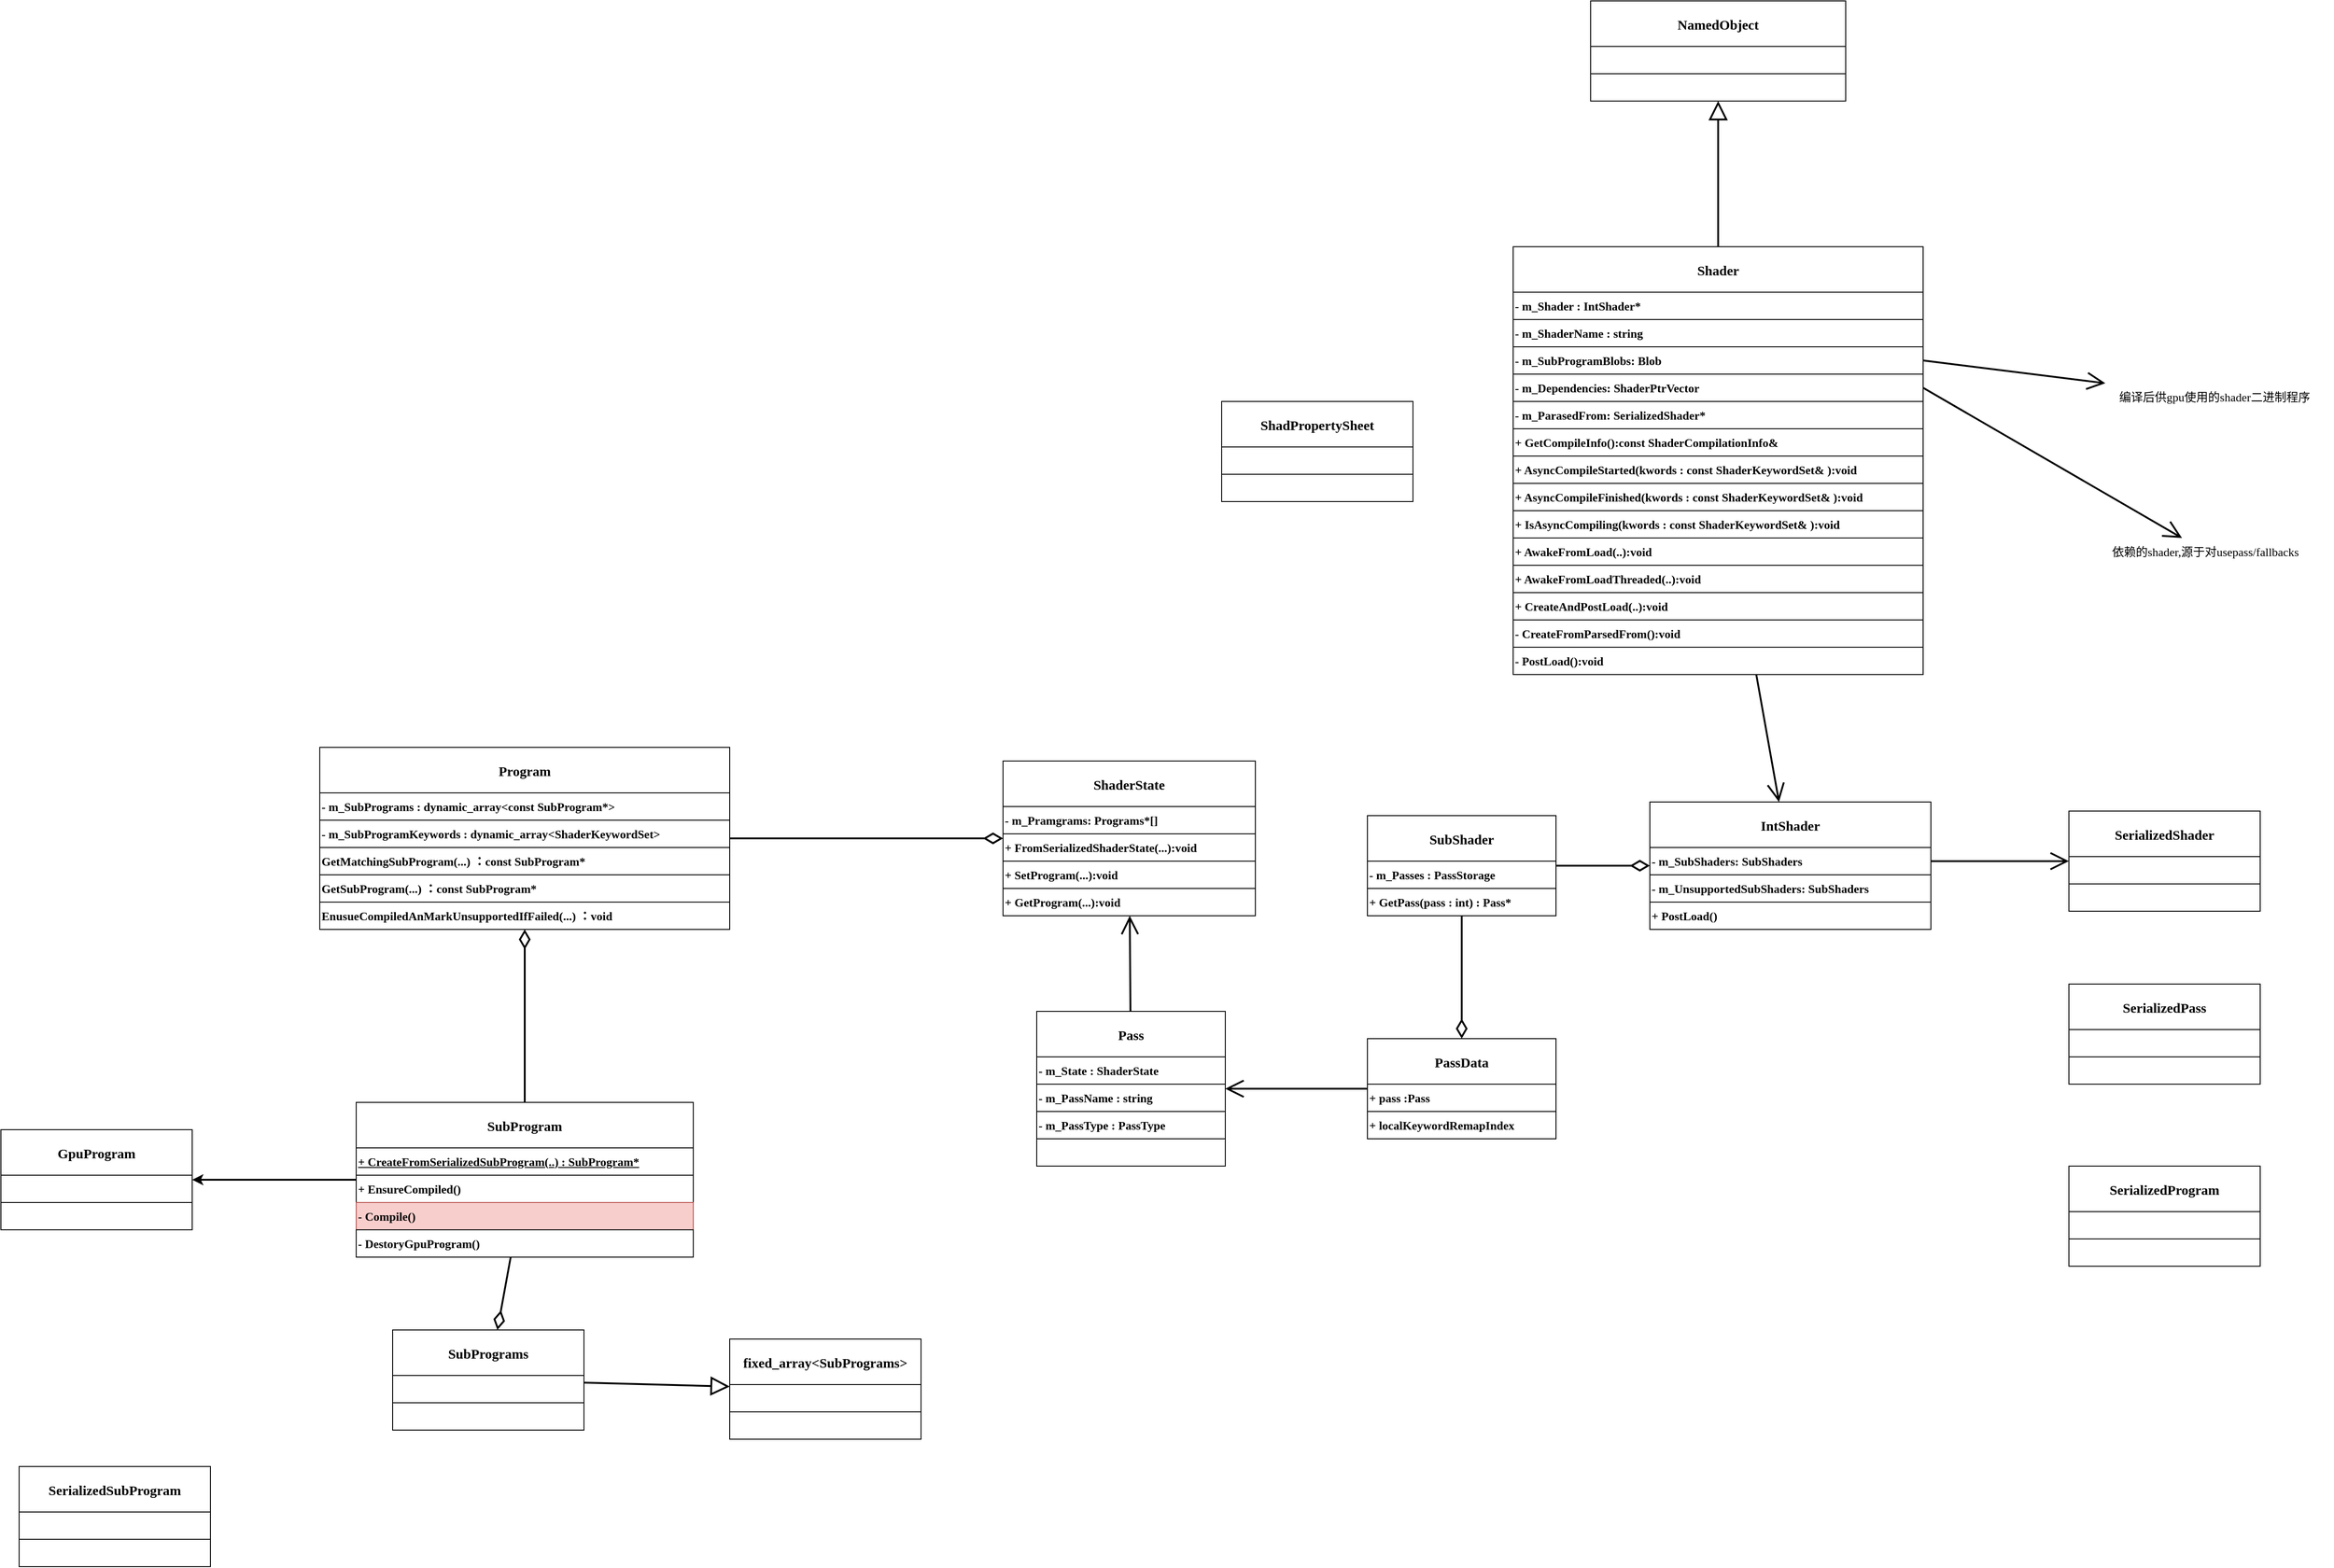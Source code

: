 <mxfile version="15.4.0" type="device" pages="4"><diagram id="lAqDFtwonhakzkkv5Z8M" name="Shader"><mxGraphModel dx="3076" dy="2111" grid="1" gridSize="10" guides="1" tooltips="1" connect="1" arrows="1" fold="1" page="1" pageScale="1" pageWidth="827" pageHeight="1169" math="0" shadow="0"><root><mxCell id="0"/><mxCell id="1" parent="0"/><mxCell id="ZXaFFEeNa2PoRnwuApiL-1" style="edgeStyle=none;rounded=1;orthogonalLoop=1;jettySize=auto;html=1;fontFamily=Comic Sans MS;fontSize=13;endArrow=open;endFill=0;endSize=16;strokeWidth=2;" parent="1" source="y8uzeu69AfHzZgkIgEn7-2" target="y8uzeu69AfHzZgkIgEn7-50" edge="1"><mxGeometry relative="1" as="geometry"/></mxCell><mxCell id="bKKT9KW134BL15UadnBo-16" value="" style="edgeStyle=none;rounded=1;orthogonalLoop=1;jettySize=auto;html=1;fontFamily=Comic Sans MS;fontSize=13;endArrow=block;endFill=0;endSize=16;strokeWidth=2;" parent="1" source="y8uzeu69AfHzZgkIgEn7-2" target="bKKT9KW134BL15UadnBo-1" edge="1"><mxGeometry relative="1" as="geometry"/></mxCell><mxCell id="y8uzeu69AfHzZgkIgEn7-2" value="Shader" style="swimlane;fontStyle=1;align=center;verticalAlign=middle;childLayout=stackLayout;horizontal=1;startSize=50;horizontalStack=0;resizeParent=1;resizeParentMax=0;resizeLast=0;collapsible=1;marginBottom=0;fontFamily=Comic Sans MS;fontSize=15;" parent="1" vertex="1"><mxGeometry x="110" y="-410" width="450" height="470" as="geometry"><mxRectangle x="120" y="280" width="160" height="50" as="alternateBounds"/></mxGeometry></mxCell><mxCell id="y8uzeu69AfHzZgkIgEn7-3" value="- m_Shader : IntShader*" style="rounded=0;whiteSpace=wrap;html=1;align=left;fontFamily=Comic Sans MS;fontStyle=1;fontSize=13;" parent="y8uzeu69AfHzZgkIgEn7-2" vertex="1"><mxGeometry y="50" width="450" height="30" as="geometry"/></mxCell><mxCell id="ZXaFFEeNa2PoRnwuApiL-2" value="- m_ShaderName : string" style="rounded=0;whiteSpace=wrap;html=1;align=left;fontFamily=Comic Sans MS;fontStyle=1;fontSize=13;" parent="y8uzeu69AfHzZgkIgEn7-2" vertex="1"><mxGeometry y="80" width="450" height="30" as="geometry"/></mxCell><mxCell id="y8uzeu69AfHzZgkIgEn7-4" value="- m_SubProgramBlobs: Blob" style="rounded=0;whiteSpace=wrap;html=1;align=left;fontFamily=Comic Sans MS;fontStyle=1;fontSize=13;" parent="y8uzeu69AfHzZgkIgEn7-2" vertex="1"><mxGeometry y="110" width="450" height="30" as="geometry"/></mxCell><mxCell id="ZZsk6rLbilUZhtlyDo6m-1" value="- m_Dependencies: ShaderPtrVector" style="rounded=0;whiteSpace=wrap;html=1;align=left;fontFamily=Comic Sans MS;fontStyle=1;fontSize=13;" parent="y8uzeu69AfHzZgkIgEn7-2" vertex="1"><mxGeometry y="140" width="450" height="30" as="geometry"/></mxCell><mxCell id="ZZsk6rLbilUZhtlyDo6m-7" value="- m_ParasedFrom: SerializedShader*" style="rounded=0;whiteSpace=wrap;html=1;align=left;fontFamily=Comic Sans MS;fontStyle=1;fontSize=13;" parent="y8uzeu69AfHzZgkIgEn7-2" vertex="1"><mxGeometry y="170" width="450" height="30" as="geometry"/></mxCell><mxCell id="ZZsk6rLbilUZhtlyDo6m-8" value="+ GetCompileInfo():const ShaderCompilationInfo&amp;amp;" style="rounded=0;whiteSpace=wrap;html=1;align=left;fontFamily=Comic Sans MS;fontStyle=1;fontSize=13;" parent="y8uzeu69AfHzZgkIgEn7-2" vertex="1"><mxGeometry y="200" width="450" height="30" as="geometry"/></mxCell><mxCell id="ZZsk6rLbilUZhtlyDo6m-9" value="+ AsyncCompileStarted(kwords : const ShaderKeywordSet&amp;amp; ):void" style="rounded=0;whiteSpace=wrap;html=1;align=left;fontFamily=Comic Sans MS;fontStyle=1;fontSize=13;" parent="y8uzeu69AfHzZgkIgEn7-2" vertex="1"><mxGeometry y="230" width="450" height="30" as="geometry"/></mxCell><mxCell id="ZZsk6rLbilUZhtlyDo6m-10" value="+ AsyncCompileFinished(kwords : const ShaderKeywordSet&amp;amp; ):void" style="rounded=0;whiteSpace=wrap;html=1;align=left;fontFamily=Comic Sans MS;fontStyle=1;fontSize=13;" parent="y8uzeu69AfHzZgkIgEn7-2" vertex="1"><mxGeometry y="260" width="450" height="30" as="geometry"/></mxCell><mxCell id="ZZsk6rLbilUZhtlyDo6m-11" value="+ IsAsyncCompiling(kwords : const ShaderKeywordSet&amp;amp; ):void" style="rounded=0;whiteSpace=wrap;html=1;align=left;fontFamily=Comic Sans MS;fontStyle=1;fontSize=13;" parent="y8uzeu69AfHzZgkIgEn7-2" vertex="1"><mxGeometry y="290" width="450" height="30" as="geometry"/></mxCell><mxCell id="ZZsk6rLbilUZhtlyDo6m-12" value="+ AwakeFromLoad(..):void" style="rounded=0;whiteSpace=wrap;html=1;align=left;fontFamily=Comic Sans MS;fontStyle=1;fontSize=13;" parent="y8uzeu69AfHzZgkIgEn7-2" vertex="1"><mxGeometry y="320" width="450" height="30" as="geometry"/></mxCell><mxCell id="ZZsk6rLbilUZhtlyDo6m-13" value="+ AwakeFromLoadThreaded(..):void" style="rounded=0;whiteSpace=wrap;html=1;align=left;fontFamily=Comic Sans MS;fontStyle=1;fontSize=13;" parent="y8uzeu69AfHzZgkIgEn7-2" vertex="1"><mxGeometry y="350" width="450" height="30" as="geometry"/></mxCell><mxCell id="ZZsk6rLbilUZhtlyDo6m-14" value="+ CreateAndPostLoad(..):void" style="rounded=0;whiteSpace=wrap;html=1;align=left;fontFamily=Comic Sans MS;fontStyle=1;fontSize=13;" parent="y8uzeu69AfHzZgkIgEn7-2" vertex="1"><mxGeometry y="380" width="450" height="30" as="geometry"/></mxCell><mxCell id="ZZsk6rLbilUZhtlyDo6m-15" value="- CreateFromParsedFrom():void" style="rounded=0;whiteSpace=wrap;html=1;align=left;fontFamily=Comic Sans MS;fontStyle=1;fontSize=13;" parent="y8uzeu69AfHzZgkIgEn7-2" vertex="1"><mxGeometry y="410" width="450" height="30" as="geometry"/></mxCell><mxCell id="ZZsk6rLbilUZhtlyDo6m-16" value="- PostLoad():void" style="rounded=0;whiteSpace=wrap;html=1;align=left;fontFamily=Comic Sans MS;fontStyle=1;fontSize=13;" parent="y8uzeu69AfHzZgkIgEn7-2" vertex="1"><mxGeometry y="440" width="450" height="30" as="geometry"/></mxCell><mxCell id="y8uzeu69AfHzZgkIgEn7-53" style="edgeStyle=none;rounded=1;orthogonalLoop=1;jettySize=auto;html=1;endArrow=diamondThin;endFill=0;endSize=16;strokeWidth=2;" parent="1" source="y8uzeu69AfHzZgkIgEn7-5" target="y8uzeu69AfHzZgkIgEn7-50" edge="1"><mxGeometry relative="1" as="geometry"/></mxCell><mxCell id="tpS-GVYXiYxj0r9bUK3Z-12" style="edgeStyle=none;rounded=1;orthogonalLoop=1;jettySize=auto;html=1;fontFamily=Comic Sans MS;fontSize=13;endArrow=diamondThin;endFill=0;endSize=16;strokeWidth=2;entryX=0.5;entryY=0;entryDx=0;entryDy=0;" parent="1" source="y8uzeu69AfHzZgkIgEn7-5" target="tpS-GVYXiYxj0r9bUK3Z-8" edge="1"><mxGeometry relative="1" as="geometry"><mxPoint x="10" y="380" as="targetPoint"/></mxGeometry></mxCell><mxCell id="y8uzeu69AfHzZgkIgEn7-5" value="SubShader" style="swimlane;fontStyle=1;align=center;verticalAlign=middle;childLayout=stackLayout;horizontal=1;startSize=50;horizontalStack=0;resizeParent=1;resizeParentMax=0;resizeLast=0;collapsible=1;marginBottom=0;fontFamily=Comic Sans MS;fontSize=15;" parent="1" vertex="1"><mxGeometry x="-50" y="215" width="207" height="110" as="geometry"><mxRectangle x="120" y="280" width="160" height="50" as="alternateBounds"/></mxGeometry></mxCell><mxCell id="y8uzeu69AfHzZgkIgEn7-6" value="- m_Passes : PassStorage" style="rounded=0;whiteSpace=wrap;html=1;align=left;fontFamily=Comic Sans MS;fontStyle=1;fontSize=13;" parent="y8uzeu69AfHzZgkIgEn7-5" vertex="1"><mxGeometry y="50" width="207" height="30" as="geometry"/></mxCell><mxCell id="y8uzeu69AfHzZgkIgEn7-7" value="+ GetPass(pass : int) : Pass*" style="rounded=0;whiteSpace=wrap;html=1;align=left;fontFamily=Comic Sans MS;fontStyle=1;fontSize=13;" parent="y8uzeu69AfHzZgkIgEn7-5" vertex="1"><mxGeometry y="80" width="207" height="30" as="geometry"/></mxCell><mxCell id="y8uzeu69AfHzZgkIgEn7-8" value="ShadPropertySheet" style="swimlane;fontStyle=1;align=center;verticalAlign=middle;childLayout=stackLayout;horizontal=1;startSize=50;horizontalStack=0;resizeParent=1;resizeParentMax=0;resizeLast=0;collapsible=1;marginBottom=0;fontFamily=Comic Sans MS;fontSize=15;" parent="1" vertex="1"><mxGeometry x="-210" y="-240" width="210" height="110" as="geometry"><mxRectangle x="120" y="280" width="160" height="50" as="alternateBounds"/></mxGeometry></mxCell><mxCell id="y8uzeu69AfHzZgkIgEn7-9" value="" style="rounded=0;whiteSpace=wrap;html=1;align=left;fontFamily=Comic Sans MS;fontStyle=1;fontSize=13;" parent="y8uzeu69AfHzZgkIgEn7-8" vertex="1"><mxGeometry y="50" width="210" height="30" as="geometry"/></mxCell><mxCell id="y8uzeu69AfHzZgkIgEn7-10" value="" style="rounded=0;whiteSpace=wrap;html=1;align=left;fontFamily=Comic Sans MS;fontStyle=1;fontSize=13;" parent="y8uzeu69AfHzZgkIgEn7-8" vertex="1"><mxGeometry y="80" width="210" height="30" as="geometry"/></mxCell><mxCell id="tpS-GVYXiYxj0r9bUK3Z-6" style="edgeStyle=none;rounded=1;orthogonalLoop=1;jettySize=auto;html=1;fontFamily=Comic Sans MS;fontSize=13;endArrow=diamondThin;endFill=0;endSize=16;strokeWidth=2;" parent="1" source="y8uzeu69AfHzZgkIgEn7-11" target="y8uzeu69AfHzZgkIgEn7-25" edge="1"><mxGeometry relative="1" as="geometry"/></mxCell><mxCell id="y8uzeu69AfHzZgkIgEn7-11" value="Program" style="swimlane;fontStyle=1;align=center;verticalAlign=middle;childLayout=stackLayout;horizontal=1;startSize=50;horizontalStack=0;resizeParent=1;resizeParentMax=0;resizeLast=0;collapsible=1;marginBottom=0;fontFamily=Comic Sans MS;fontSize=15;" parent="1" vertex="1"><mxGeometry x="-1200" y="140" width="450" height="200" as="geometry"><mxRectangle x="120" y="280" width="160" height="50" as="alternateBounds"/></mxGeometry></mxCell><mxCell id="y8uzeu69AfHzZgkIgEn7-12" value="- m_SubPrograms : dynamic_array&amp;lt;const SubProgram*&amp;gt;" style="rounded=0;whiteSpace=wrap;html=1;align=left;fontFamily=Comic Sans MS;fontStyle=1;fontSize=13;" parent="y8uzeu69AfHzZgkIgEn7-11" vertex="1"><mxGeometry y="50" width="450" height="30" as="geometry"/></mxCell><mxCell id="y8uzeu69AfHzZgkIgEn7-41" value="- m_SubProgramKeywords : dynamic_array&amp;lt;ShaderKeywordSet&amp;gt;" style="rounded=0;whiteSpace=wrap;html=1;align=left;fontFamily=Comic Sans MS;fontStyle=1;fontSize=13;" parent="y8uzeu69AfHzZgkIgEn7-11" vertex="1"><mxGeometry y="80" width="450" height="30" as="geometry"/></mxCell><mxCell id="y8uzeu69AfHzZgkIgEn7-13" value="GetMatchingSubProgram(...) ：const SubProgram*" style="rounded=0;whiteSpace=wrap;html=1;align=left;fontFamily=Comic Sans MS;fontStyle=1;fontSize=13;" parent="y8uzeu69AfHzZgkIgEn7-11" vertex="1"><mxGeometry y="110" width="450" height="30" as="geometry"/></mxCell><mxCell id="BYnv3qNlPZoZTJZ7MwHq-3" value="GetSubProgram(...) ：const SubProgram*" style="rounded=0;whiteSpace=wrap;html=1;align=left;fontFamily=Comic Sans MS;fontStyle=1;fontSize=13;" parent="y8uzeu69AfHzZgkIgEn7-11" vertex="1"><mxGeometry y="140" width="450" height="30" as="geometry"/></mxCell><mxCell id="BYnv3qNlPZoZTJZ7MwHq-4" value="EnusueCompiledAnMarkUnsupportedIfFailed(...) ：void" style="rounded=0;whiteSpace=wrap;html=1;align=left;fontFamily=Comic Sans MS;fontStyle=1;fontSize=13;" parent="y8uzeu69AfHzZgkIgEn7-11" vertex="1"><mxGeometry y="170" width="450" height="30" as="geometry"/></mxCell><mxCell id="y8uzeu69AfHzZgkIgEn7-14" value="SerializedShader" style="swimlane;fontStyle=1;align=center;verticalAlign=middle;childLayout=stackLayout;horizontal=1;startSize=50;horizontalStack=0;resizeParent=1;resizeParentMax=0;resizeLast=0;collapsible=1;marginBottom=0;fontFamily=Comic Sans MS;fontSize=15;" parent="1" vertex="1"><mxGeometry x="720" y="210" width="210" height="110" as="geometry"><mxRectangle x="120" y="280" width="160" height="50" as="alternateBounds"/></mxGeometry></mxCell><mxCell id="y8uzeu69AfHzZgkIgEn7-15" value="" style="rounded=0;whiteSpace=wrap;html=1;align=left;fontFamily=Comic Sans MS;fontStyle=1;fontSize=13;" parent="y8uzeu69AfHzZgkIgEn7-14" vertex="1"><mxGeometry y="50" width="210" height="30" as="geometry"/></mxCell><mxCell id="y8uzeu69AfHzZgkIgEn7-16" value="" style="rounded=0;whiteSpace=wrap;html=1;align=left;fontFamily=Comic Sans MS;fontStyle=1;fontSize=13;" parent="y8uzeu69AfHzZgkIgEn7-14" vertex="1"><mxGeometry y="80" width="210" height="30" as="geometry"/></mxCell><mxCell id="tpS-GVYXiYxj0r9bUK3Z-3" style="edgeStyle=none;rounded=1;orthogonalLoop=1;jettySize=auto;html=1;fontFamily=Comic Sans MS;fontSize=13;endArrow=open;endFill=0;endSize=16;strokeWidth=2;" parent="1" source="y8uzeu69AfHzZgkIgEn7-17" target="y8uzeu69AfHzZgkIgEn7-25" edge="1"><mxGeometry relative="1" as="geometry"/></mxCell><mxCell id="y8uzeu69AfHzZgkIgEn7-17" value="Pass" style="swimlane;fontStyle=1;align=center;verticalAlign=middle;childLayout=stackLayout;horizontal=1;startSize=50;horizontalStack=0;resizeParent=1;resizeParentMax=0;resizeLast=0;collapsible=1;marginBottom=0;fontFamily=Comic Sans MS;fontSize=15;" parent="1" vertex="1"><mxGeometry x="-413" y="430" width="207" height="170" as="geometry"><mxRectangle x="120" y="280" width="160" height="50" as="alternateBounds"/></mxGeometry></mxCell><mxCell id="y8uzeu69AfHzZgkIgEn7-18" value="- m_State : ShaderState" style="rounded=0;whiteSpace=wrap;html=1;align=left;fontFamily=Comic Sans MS;fontStyle=1;fontSize=13;" parent="y8uzeu69AfHzZgkIgEn7-17" vertex="1"><mxGeometry y="50" width="207" height="30" as="geometry"/></mxCell><mxCell id="tpS-GVYXiYxj0r9bUK3Z-1" value="- m_PassName : string" style="rounded=0;whiteSpace=wrap;html=1;align=left;fontFamily=Comic Sans MS;fontStyle=1;fontSize=13;" parent="y8uzeu69AfHzZgkIgEn7-17" vertex="1"><mxGeometry y="80" width="207" height="30" as="geometry"/></mxCell><mxCell id="tpS-GVYXiYxj0r9bUK3Z-2" value="- m_PassType : PassType" style="rounded=0;whiteSpace=wrap;html=1;align=left;fontFamily=Comic Sans MS;fontStyle=1;fontSize=13;" parent="y8uzeu69AfHzZgkIgEn7-17" vertex="1"><mxGeometry y="110" width="207" height="30" as="geometry"/></mxCell><mxCell id="y8uzeu69AfHzZgkIgEn7-19" value="" style="rounded=0;whiteSpace=wrap;html=1;align=left;fontFamily=Comic Sans MS;fontStyle=1;fontSize=13;" parent="y8uzeu69AfHzZgkIgEn7-17" vertex="1"><mxGeometry y="140" width="207" height="30" as="geometry"/></mxCell><mxCell id="y8uzeu69AfHzZgkIgEn7-22" value="SerializedPass" style="swimlane;fontStyle=1;align=center;verticalAlign=middle;childLayout=stackLayout;horizontal=1;startSize=50;horizontalStack=0;resizeParent=1;resizeParentMax=0;resizeLast=0;collapsible=1;marginBottom=0;fontFamily=Comic Sans MS;fontSize=15;" parent="1" vertex="1"><mxGeometry x="720" y="400" width="210" height="110" as="geometry"><mxRectangle x="120" y="280" width="160" height="50" as="alternateBounds"/></mxGeometry></mxCell><mxCell id="y8uzeu69AfHzZgkIgEn7-23" value="" style="rounded=0;whiteSpace=wrap;html=1;align=left;fontFamily=Comic Sans MS;fontStyle=1;fontSize=13;" parent="y8uzeu69AfHzZgkIgEn7-22" vertex="1"><mxGeometry y="50" width="210" height="30" as="geometry"/></mxCell><mxCell id="y8uzeu69AfHzZgkIgEn7-24" value="" style="rounded=0;whiteSpace=wrap;html=1;align=left;fontFamily=Comic Sans MS;fontStyle=1;fontSize=13;" parent="y8uzeu69AfHzZgkIgEn7-22" vertex="1"><mxGeometry y="80" width="210" height="30" as="geometry"/></mxCell><mxCell id="y8uzeu69AfHzZgkIgEn7-25" value="ShaderState" style="swimlane;fontStyle=1;align=center;verticalAlign=middle;childLayout=stackLayout;horizontal=1;startSize=50;horizontalStack=0;resizeParent=1;resizeParentMax=0;resizeLast=0;collapsible=1;marginBottom=0;fontFamily=Comic Sans MS;fontSize=15;" parent="1" vertex="1"><mxGeometry x="-450" y="155" width="277" height="170" as="geometry"><mxRectangle x="120" y="280" width="160" height="50" as="alternateBounds"/></mxGeometry></mxCell><mxCell id="y8uzeu69AfHzZgkIgEn7-26" value="- m_Pramgrams: Programs*[]" style="rounded=0;whiteSpace=wrap;html=1;align=left;fontFamily=Comic Sans MS;fontStyle=1;fontSize=13;" parent="y8uzeu69AfHzZgkIgEn7-25" vertex="1"><mxGeometry y="50" width="277" height="30" as="geometry"/></mxCell><mxCell id="y8uzeu69AfHzZgkIgEn7-27" value="+ FromSerializedShaderState(...):void" style="rounded=0;whiteSpace=wrap;html=1;align=left;fontFamily=Comic Sans MS;fontStyle=1;fontSize=13;" parent="y8uzeu69AfHzZgkIgEn7-25" vertex="1"><mxGeometry y="80" width="277" height="30" as="geometry"/></mxCell><mxCell id="tpS-GVYXiYxj0r9bUK3Z-4" value="+ SetProgram(...):void" style="rounded=0;whiteSpace=wrap;html=1;align=left;fontFamily=Comic Sans MS;fontStyle=1;fontSize=13;" parent="y8uzeu69AfHzZgkIgEn7-25" vertex="1"><mxGeometry y="110" width="277" height="30" as="geometry"/></mxCell><mxCell id="tpS-GVYXiYxj0r9bUK3Z-5" value="+ GetProgram(...):void" style="rounded=0;whiteSpace=wrap;html=1;align=left;fontFamily=Comic Sans MS;fontStyle=1;fontSize=13;" parent="y8uzeu69AfHzZgkIgEn7-25" vertex="1"><mxGeometry y="140" width="277" height="30" as="geometry"/></mxCell><mxCell id="y8uzeu69AfHzZgkIgEn7-28" value="SerializedProgram" style="swimlane;fontStyle=1;align=center;verticalAlign=middle;childLayout=stackLayout;horizontal=1;startSize=50;horizontalStack=0;resizeParent=1;resizeParentMax=0;resizeLast=0;collapsible=1;marginBottom=0;fontFamily=Comic Sans MS;fontSize=15;" parent="1" vertex="1"><mxGeometry x="720" y="600" width="210" height="110" as="geometry"><mxRectangle x="120" y="280" width="160" height="50" as="alternateBounds"/></mxGeometry></mxCell><mxCell id="y8uzeu69AfHzZgkIgEn7-29" value="" style="rounded=0;whiteSpace=wrap;html=1;align=left;fontFamily=Comic Sans MS;fontStyle=1;fontSize=13;" parent="y8uzeu69AfHzZgkIgEn7-28" vertex="1"><mxGeometry y="50" width="210" height="30" as="geometry"/></mxCell><mxCell id="y8uzeu69AfHzZgkIgEn7-30" value="" style="rounded=0;whiteSpace=wrap;html=1;align=left;fontFamily=Comic Sans MS;fontStyle=1;fontSize=13;" parent="y8uzeu69AfHzZgkIgEn7-28" vertex="1"><mxGeometry y="80" width="210" height="30" as="geometry"/></mxCell><mxCell id="y8uzeu69AfHzZgkIgEn7-40" style="rounded=1;orthogonalLoop=1;jettySize=auto;html=1;strokeWidth=2;" parent="1" source="y8uzeu69AfHzZgkIgEn7-31" target="y8uzeu69AfHzZgkIgEn7-37" edge="1"><mxGeometry relative="1" as="geometry"/></mxCell><mxCell id="y8uzeu69AfHzZgkIgEn7-49" style="edgeStyle=none;rounded=1;orthogonalLoop=1;jettySize=auto;html=1;endArrow=diamondThin;endFill=0;endSize=16;strokeWidth=2;" parent="1" source="y8uzeu69AfHzZgkIgEn7-31" target="y8uzeu69AfHzZgkIgEn7-42" edge="1"><mxGeometry relative="1" as="geometry"/></mxCell><mxCell id="tpS-GVYXiYxj0r9bUK3Z-7" style="edgeStyle=none;rounded=1;orthogonalLoop=1;jettySize=auto;html=1;fontFamily=Comic Sans MS;fontSize=13;endArrow=diamondThin;endFill=0;endSize=16;strokeWidth=2;" parent="1" source="y8uzeu69AfHzZgkIgEn7-31" target="y8uzeu69AfHzZgkIgEn7-11" edge="1"><mxGeometry relative="1" as="geometry"/></mxCell><mxCell id="y8uzeu69AfHzZgkIgEn7-31" value="SubProgram" style="swimlane;fontStyle=1;align=center;verticalAlign=middle;childLayout=stackLayout;horizontal=1;startSize=50;horizontalStack=0;resizeParent=1;resizeParentMax=0;resizeLast=0;collapsible=1;marginBottom=0;fontFamily=Comic Sans MS;fontSize=15;" parent="1" vertex="1"><mxGeometry x="-1160" y="530" width="370" height="170" as="geometry"><mxRectangle x="120" y="280" width="160" height="50" as="alternateBounds"/></mxGeometry></mxCell><mxCell id="y8uzeu69AfHzZgkIgEn7-32" value="&lt;u&gt;+ CreateFromSerializedSubProgram(..) : SubProgram*&lt;/u&gt;" style="rounded=0;whiteSpace=wrap;html=1;align=left;fontFamily=Comic Sans MS;fontStyle=1;fontSize=13;" parent="y8uzeu69AfHzZgkIgEn7-31" vertex="1"><mxGeometry y="50" width="370" height="30" as="geometry"/></mxCell><mxCell id="y8uzeu69AfHzZgkIgEn7-33" value="+ EnsureCompiled()" style="rounded=0;whiteSpace=wrap;html=1;align=left;fontFamily=Comic Sans MS;fontStyle=1;fontSize=13;" parent="y8uzeu69AfHzZgkIgEn7-31" vertex="1"><mxGeometry y="80" width="370" height="30" as="geometry"/></mxCell><mxCell id="BYnv3qNlPZoZTJZ7MwHq-2" value="- Compile()" style="rounded=0;whiteSpace=wrap;html=1;align=left;fontFamily=Comic Sans MS;fontStyle=1;fontSize=13;fillColor=#f8cecc;strokeColor=#b85450;" parent="y8uzeu69AfHzZgkIgEn7-31" vertex="1"><mxGeometry y="110" width="370" height="30" as="geometry"/></mxCell><mxCell id="BYnv3qNlPZoZTJZ7MwHq-1" value="- DestoryGpuProgram()" style="rounded=0;whiteSpace=wrap;html=1;align=left;fontFamily=Comic Sans MS;fontStyle=1;fontSize=13;" parent="y8uzeu69AfHzZgkIgEn7-31" vertex="1"><mxGeometry y="140" width="370" height="30" as="geometry"/></mxCell><mxCell id="y8uzeu69AfHzZgkIgEn7-34" value="SerializedSubProgram" style="swimlane;fontStyle=1;align=center;verticalAlign=middle;childLayout=stackLayout;horizontal=1;startSize=50;horizontalStack=0;resizeParent=1;resizeParentMax=0;resizeLast=0;collapsible=1;marginBottom=0;fontFamily=Comic Sans MS;fontSize=15;" parent="1" vertex="1"><mxGeometry x="-1530" y="930" width="210" height="110" as="geometry"><mxRectangle x="120" y="280" width="160" height="50" as="alternateBounds"/></mxGeometry></mxCell><mxCell id="y8uzeu69AfHzZgkIgEn7-35" value="" style="rounded=0;whiteSpace=wrap;html=1;align=left;fontFamily=Comic Sans MS;fontStyle=1;fontSize=13;" parent="y8uzeu69AfHzZgkIgEn7-34" vertex="1"><mxGeometry y="50" width="210" height="30" as="geometry"/></mxCell><mxCell id="y8uzeu69AfHzZgkIgEn7-36" value="" style="rounded=0;whiteSpace=wrap;html=1;align=left;fontFamily=Comic Sans MS;fontStyle=1;fontSize=13;" parent="y8uzeu69AfHzZgkIgEn7-34" vertex="1"><mxGeometry y="80" width="210" height="30" as="geometry"/></mxCell><mxCell id="y8uzeu69AfHzZgkIgEn7-37" value="GpuProgram" style="swimlane;fontStyle=1;align=center;verticalAlign=middle;childLayout=stackLayout;horizontal=1;startSize=50;horizontalStack=0;resizeParent=1;resizeParentMax=0;resizeLast=0;collapsible=1;marginBottom=0;fontFamily=Comic Sans MS;fontSize=15;" parent="1" vertex="1"><mxGeometry x="-1550" y="560" width="210" height="110" as="geometry"><mxRectangle x="120" y="280" width="160" height="50" as="alternateBounds"/></mxGeometry></mxCell><mxCell id="y8uzeu69AfHzZgkIgEn7-38" value="" style="rounded=0;whiteSpace=wrap;html=1;align=left;fontFamily=Comic Sans MS;fontStyle=1;fontSize=13;" parent="y8uzeu69AfHzZgkIgEn7-37" vertex="1"><mxGeometry y="50" width="210" height="30" as="geometry"/></mxCell><mxCell id="y8uzeu69AfHzZgkIgEn7-39" value="" style="rounded=0;whiteSpace=wrap;html=1;align=left;fontFamily=Comic Sans MS;fontStyle=1;fontSize=13;" parent="y8uzeu69AfHzZgkIgEn7-37" vertex="1"><mxGeometry y="80" width="210" height="30" as="geometry"/></mxCell><mxCell id="y8uzeu69AfHzZgkIgEn7-48" value="" style="edgeStyle=none;rounded=1;orthogonalLoop=1;jettySize=auto;html=1;strokeWidth=2;endSize=16;endArrow=block;endFill=0;" parent="1" source="y8uzeu69AfHzZgkIgEn7-42" target="y8uzeu69AfHzZgkIgEn7-45" edge="1"><mxGeometry relative="1" as="geometry"/></mxCell><mxCell id="y8uzeu69AfHzZgkIgEn7-42" value="SubPrograms" style="swimlane;fontStyle=1;align=center;verticalAlign=middle;childLayout=stackLayout;horizontal=1;startSize=50;horizontalStack=0;resizeParent=1;resizeParentMax=0;resizeLast=0;collapsible=1;marginBottom=0;fontFamily=Comic Sans MS;fontSize=15;" parent="1" vertex="1"><mxGeometry x="-1120" y="780" width="210" height="110" as="geometry"><mxRectangle x="120" y="280" width="160" height="50" as="alternateBounds"/></mxGeometry></mxCell><mxCell id="y8uzeu69AfHzZgkIgEn7-43" value="" style="rounded=0;whiteSpace=wrap;html=1;align=left;fontFamily=Comic Sans MS;fontStyle=1;fontSize=13;" parent="y8uzeu69AfHzZgkIgEn7-42" vertex="1"><mxGeometry y="50" width="210" height="30" as="geometry"/></mxCell><mxCell id="y8uzeu69AfHzZgkIgEn7-44" value="" style="rounded=0;whiteSpace=wrap;html=1;align=left;fontFamily=Comic Sans MS;fontStyle=1;fontSize=13;" parent="y8uzeu69AfHzZgkIgEn7-42" vertex="1"><mxGeometry y="80" width="210" height="30" as="geometry"/></mxCell><mxCell id="y8uzeu69AfHzZgkIgEn7-45" value="fixed_array&lt;SubPrograms&gt;" style="swimlane;fontStyle=1;align=center;verticalAlign=middle;childLayout=stackLayout;horizontal=1;startSize=50;horizontalStack=0;resizeParent=1;resizeParentMax=0;resizeLast=0;collapsible=1;marginBottom=0;fontFamily=Comic Sans MS;fontSize=15;" parent="1" vertex="1"><mxGeometry x="-750" y="790" width="210" height="110" as="geometry"><mxRectangle x="120" y="280" width="160" height="50" as="alternateBounds"/></mxGeometry></mxCell><mxCell id="y8uzeu69AfHzZgkIgEn7-46" value="" style="rounded=0;whiteSpace=wrap;html=1;align=left;fontFamily=Comic Sans MS;fontStyle=1;fontSize=13;" parent="y8uzeu69AfHzZgkIgEn7-45" vertex="1"><mxGeometry y="50" width="210" height="30" as="geometry"/></mxCell><mxCell id="y8uzeu69AfHzZgkIgEn7-47" value="" style="rounded=0;whiteSpace=wrap;html=1;align=left;fontFamily=Comic Sans MS;fontStyle=1;fontSize=13;" parent="y8uzeu69AfHzZgkIgEn7-45" vertex="1"><mxGeometry y="80" width="210" height="30" as="geometry"/></mxCell><mxCell id="y8uzeu69AfHzZgkIgEn7-50" value="IntShader" style="swimlane;fontStyle=1;align=center;verticalAlign=middle;childLayout=stackLayout;horizontal=1;startSize=50;horizontalStack=0;resizeParent=1;resizeParentMax=0;resizeLast=0;collapsible=1;marginBottom=0;fontFamily=Comic Sans MS;fontSize=15;" parent="1" vertex="1"><mxGeometry x="260" y="200" width="308.5" height="140" as="geometry"><mxRectangle x="120" y="280" width="160" height="50" as="alternateBounds"/></mxGeometry></mxCell><mxCell id="y8uzeu69AfHzZgkIgEn7-51" value="- m_SubShaders: SubShaders" style="rounded=0;whiteSpace=wrap;html=1;align=left;fontFamily=Comic Sans MS;fontStyle=1;fontSize=13;" parent="y8uzeu69AfHzZgkIgEn7-50" vertex="1"><mxGeometry y="50" width="308.5" height="30" as="geometry"/></mxCell><mxCell id="y8uzeu69AfHzZgkIgEn7-54" value="- m_UnsupportedSubShaders: SubShaders" style="rounded=0;whiteSpace=wrap;html=1;align=left;fontFamily=Comic Sans MS;fontStyle=1;fontSize=13;" parent="y8uzeu69AfHzZgkIgEn7-50" vertex="1"><mxGeometry y="80" width="308.5" height="30" as="geometry"/></mxCell><mxCell id="y8uzeu69AfHzZgkIgEn7-52" value="+ PostLoad()" style="rounded=0;whiteSpace=wrap;html=1;align=left;fontFamily=Comic Sans MS;fontStyle=1;fontSize=13;" parent="y8uzeu69AfHzZgkIgEn7-50" vertex="1"><mxGeometry y="110" width="308.5" height="30" as="geometry"/></mxCell><mxCell id="y8uzeu69AfHzZgkIgEn7-55" style="edgeStyle=none;rounded=1;orthogonalLoop=1;jettySize=auto;html=1;endArrow=open;endFill=0;endSize=16;strokeWidth=2;" parent="1" source="y8uzeu69AfHzZgkIgEn7-51" target="y8uzeu69AfHzZgkIgEn7-14" edge="1"><mxGeometry relative="1" as="geometry"/></mxCell><mxCell id="tpS-GVYXiYxj0r9bUK3Z-13" style="edgeStyle=none;rounded=1;orthogonalLoop=1;jettySize=auto;html=1;fontFamily=Comic Sans MS;fontSize=13;endArrow=open;endFill=0;endSize=16;strokeWidth=2;" parent="1" source="tpS-GVYXiYxj0r9bUK3Z-8" target="y8uzeu69AfHzZgkIgEn7-17" edge="1"><mxGeometry relative="1" as="geometry"/></mxCell><mxCell id="tpS-GVYXiYxj0r9bUK3Z-8" value="PassData" style="swimlane;fontStyle=1;align=center;verticalAlign=middle;childLayout=stackLayout;horizontal=1;startSize=50;horizontalStack=0;resizeParent=1;resizeParentMax=0;resizeLast=0;collapsible=1;marginBottom=0;fontFamily=Comic Sans MS;fontSize=15;" parent="1" vertex="1"><mxGeometry x="-50" y="460" width="207" height="110" as="geometry"><mxRectangle x="120" y="280" width="160" height="50" as="alternateBounds"/></mxGeometry></mxCell><mxCell id="tpS-GVYXiYxj0r9bUK3Z-9" value="+ pass :Pass" style="rounded=0;whiteSpace=wrap;html=1;align=left;fontFamily=Comic Sans MS;fontStyle=1;fontSize=13;" parent="tpS-GVYXiYxj0r9bUK3Z-8" vertex="1"><mxGeometry y="50" width="207" height="30" as="geometry"/></mxCell><mxCell id="tpS-GVYXiYxj0r9bUK3Z-10" value="+ localKeywordRemapIndex" style="rounded=0;whiteSpace=wrap;html=1;align=left;fontFamily=Comic Sans MS;fontStyle=1;fontSize=13;" parent="tpS-GVYXiYxj0r9bUK3Z-8" vertex="1"><mxGeometry y="80" width="207" height="30" as="geometry"/></mxCell><mxCell id="ZZsk6rLbilUZhtlyDo6m-3" value="编译后供gpu使用的shader二进制程序" style="text;html=1;strokeColor=none;fillColor=none;align=center;verticalAlign=middle;whiteSpace=wrap;rounded=0;fontFamily=Comic Sans MS;fontSize=13;" parent="1" vertex="1"><mxGeometry x="750" y="-260" width="260" height="30" as="geometry"/></mxCell><mxCell id="ZZsk6rLbilUZhtlyDo6m-4" style="edgeStyle=none;rounded=1;orthogonalLoop=1;jettySize=auto;html=1;fontFamily=Comic Sans MS;fontSize=13;endArrow=open;endFill=0;endSize=16;strokeWidth=2;exitX=1;exitY=0.5;exitDx=0;exitDy=0;" parent="1" source="y8uzeu69AfHzZgkIgEn7-4" target="ZZsk6rLbilUZhtlyDo6m-3" edge="1"><mxGeometry relative="1" as="geometry"/></mxCell><mxCell id="ZZsk6rLbilUZhtlyDo6m-5" value="依赖的shader,源于对usepass/fallbacks" style="text;html=1;strokeColor=none;fillColor=none;align=center;verticalAlign=middle;whiteSpace=wrap;rounded=0;fontFamily=Comic Sans MS;fontSize=13;" parent="1" vertex="1"><mxGeometry x="740" y="-90" width="260" height="30" as="geometry"/></mxCell><mxCell id="ZZsk6rLbilUZhtlyDo6m-6" style="edgeStyle=none;rounded=1;orthogonalLoop=1;jettySize=auto;html=1;fontFamily=Comic Sans MS;fontSize=13;endArrow=open;endFill=0;endSize=16;strokeWidth=2;exitX=1;exitY=0.5;exitDx=0;exitDy=0;" parent="1" source="ZZsk6rLbilUZhtlyDo6m-1" target="ZZsk6rLbilUZhtlyDo6m-5" edge="1"><mxGeometry relative="1" as="geometry"/></mxCell><mxCell id="bKKT9KW134BL15UadnBo-1" value="NamedObject" style="swimlane;fontStyle=1;align=center;verticalAlign=middle;childLayout=stackLayout;horizontal=1;startSize=50;horizontalStack=0;resizeParent=1;resizeParentMax=0;resizeLast=0;collapsible=1;marginBottom=0;fontFamily=Comic Sans MS;fontSize=15;" parent="1" vertex="1"><mxGeometry x="195" y="-680" width="280" height="110" as="geometry"><mxRectangle x="120" y="280" width="160" height="50" as="alternateBounds"/></mxGeometry></mxCell><mxCell id="bKKT9KW134BL15UadnBo-4" value="" style="rounded=0;whiteSpace=wrap;html=1;align=left;fontFamily=Comic Sans MS;fontStyle=1;fontSize=13;" parent="bKKT9KW134BL15UadnBo-1" vertex="1"><mxGeometry y="50" width="280" height="30" as="geometry"/></mxCell><mxCell id="bKKT9KW134BL15UadnBo-15" value="" style="rounded=0;whiteSpace=wrap;html=1;align=left;fontFamily=Comic Sans MS;fontStyle=1;fontSize=13;" parent="bKKT9KW134BL15UadnBo-1" vertex="1"><mxGeometry y="80" width="280" height="30" as="geometry"/></mxCell></root></mxGraphModel></diagram><diagram id="es8LrOtaNIury4FbdHMn" name="Page-2"><mxGraphModel dx="3076" dy="942" grid="1" gridSize="10" guides="1" tooltips="1" connect="1" arrows="1" fold="1" page="1" pageScale="1" pageWidth="827" pageHeight="1169" math="0" shadow="0"><root><mxCell id="82xe-rKJt8A_W-h_cwNF-0"/><mxCell id="82xe-rKJt8A_W-h_cwNF-1" parent="82xe-rKJt8A_W-h_cwNF-0"/><mxCell id="m-ixCvXta-AyO61PjC0F-6" style="edgeStyle=none;rounded=1;orthogonalLoop=1;jettySize=auto;html=1;endArrow=open;endFill=0;endSize=16;strokeWidth=2;fontFamily=Comic Sans MS;fontStyle=1;fontSize=13;" parent="82xe-rKJt8A_W-h_cwNF-1" source="m-ixCvXta-AyO61PjC0F-0" target="m-ixCvXta-AyO61PjC0F-3" edge="1"><mxGeometry relative="1" as="geometry"><mxPoint x="205" y="455" as="sourcePoint"/><mxPoint x="391" y="455" as="targetPoint"/></mxGeometry></mxCell><mxCell id="m-ixCvXta-AyO61PjC0F-7" value="FindShaderLabShader" style="edgeLabel;html=1;align=center;verticalAlign=middle;resizable=0;points=[];fontStyle=1;fontFamily=Comic Sans MS;fontSize=13;" parent="m-ixCvXta-AyO61PjC0F-6" vertex="1" connectable="0"><mxGeometry x="-0.194" y="-2" relative="1" as="geometry"><mxPoint x="10" y="-22" as="offset"/></mxGeometry></mxCell><mxCell id="m-ixCvXta-AyO61PjC0F-0" value="ShaderPtrVector" style="swimlane;fontStyle=1;align=center;verticalAlign=middle;childLayout=stackLayout;horizontal=1;startSize=50;horizontalStack=0;resizeParent=1;resizeParentMax=0;resizeLast=0;collapsible=1;marginBottom=0;fontFamily=Comic Sans MS;fontSize=15;" parent="82xe-rKJt8A_W-h_cwNF-1" vertex="1"><mxGeometry x="-10" y="330" width="207" height="110" as="geometry"><mxRectangle x="120" y="280" width="160" height="50" as="alternateBounds"/></mxGeometry></mxCell><mxCell id="m-ixCvXta-AyO61PjC0F-1" value="" style="rounded=0;whiteSpace=wrap;html=1;align=left;fontFamily=Comic Sans MS;fontStyle=1;fontSize=13;" parent="m-ixCvXta-AyO61PjC0F-0" vertex="1"><mxGeometry y="50" width="207" height="30" as="geometry"/></mxCell><mxCell id="m-ixCvXta-AyO61PjC0F-2" value="" style="rounded=0;whiteSpace=wrap;html=1;align=left;fontFamily=Comic Sans MS;fontStyle=1;fontSize=13;" parent="m-ixCvXta-AyO61PjC0F-0" vertex="1"><mxGeometry y="80" width="207" height="30" as="geometry"/></mxCell><mxCell id="m-ixCvXta-AyO61PjC0F-3" value="Shader" style="swimlane;fontStyle=1;align=center;verticalAlign=middle;childLayout=stackLayout;horizontal=1;startSize=50;horizontalStack=0;resizeParent=1;resizeParentMax=0;resizeLast=0;collapsible=1;marginBottom=0;fontFamily=Comic Sans MS;fontSize=15;" parent="82xe-rKJt8A_W-h_cwNF-1" vertex="1"><mxGeometry x="440" y="400" width="207" height="110" as="geometry"><mxRectangle x="120" y="280" width="160" height="50" as="alternateBounds"/></mxGeometry></mxCell><mxCell id="m-ixCvXta-AyO61PjC0F-4" value="" style="rounded=0;whiteSpace=wrap;html=1;align=left;fontFamily=Comic Sans MS;fontStyle=1;fontSize=13;" parent="m-ixCvXta-AyO61PjC0F-3" vertex="1"><mxGeometry y="50" width="207" height="30" as="geometry"/></mxCell><mxCell id="m-ixCvXta-AyO61PjC0F-5" value="" style="rounded=0;whiteSpace=wrap;html=1;align=left;fontFamily=Comic Sans MS;fontStyle=1;fontSize=13;" parent="m-ixCvXta-AyO61PjC0F-3" vertex="1"><mxGeometry y="80" width="207" height="30" as="geometry"/></mxCell><mxCell id="m-ixCvXta-AyO61PjC0F-9" value="&lt;h1&gt;Shader&lt;/h1&gt;&lt;p&gt;1. ShaderNameRegistry.cpp&lt;/p&gt;" style="text;html=1;strokeColor=none;fillColor=none;spacing=5;spacingTop=-20;whiteSpace=wrap;overflow=hidden;rounded=0;fontFamily=Comic Sans MS;fontSize=13;fontStyle=1" parent="82xe-rKJt8A_W-h_cwNF-1" vertex="1"><mxGeometry x="204" y="100" width="190" height="120" as="geometry"/></mxCell><mxCell id="m-ixCvXta-AyO61PjC0F-22" value="" style="edgeStyle=none;rounded=1;orthogonalLoop=1;jettySize=auto;html=1;fontFamily=Comic Sans MS;fontSize=13;endArrow=open;endFill=0;endSize=16;strokeWidth=2;fontStyle=1" parent="82xe-rKJt8A_W-h_cwNF-1" source="m-ixCvXta-AyO61PjC0F-10" target="m-ixCvXta-AyO61PjC0F-19" edge="1"><mxGeometry relative="1" as="geometry"/></mxCell><mxCell id="m-ixCvXta-AyO61PjC0F-10" value="ScriptMapper" style="swimlane;fontStyle=1;align=center;verticalAlign=middle;childLayout=stackLayout;horizontal=1;startSize=50;horizontalStack=0;resizeParent=1;resizeParentMax=0;resizeLast=0;collapsible=1;marginBottom=0;fontFamily=Comic Sans MS;fontSize=15;" parent="82xe-rKJt8A_W-h_cwNF-1" vertex="1"><mxGeometry x="-300" y="900" width="420" height="320" as="geometry"><mxRectangle x="120" y="280" width="160" height="50" as="alternateBounds"/></mxGeometry></mxCell><mxCell id="m-ixCvXta-AyO61PjC0F-11" value="- m_PreloadShaders : bool" style="rounded=0;whiteSpace=wrap;html=1;align=left;fontFamily=Comic Sans MS;fontStyle=1;fontSize=13;" parent="m-ixCvXta-AyO61PjC0F-10" vertex="1"><mxGeometry y="50" width="420" height="30" as="geometry"/></mxCell><mxCell id="m-ixCvXta-AyO61PjC0F-28" value="- mShaders : Shaders" style="rounded=0;whiteSpace=wrap;html=1;align=left;fontFamily=Comic Sans MS;fontStyle=1;fontSize=13;" parent="m-ixCvXta-AyO61PjC0F-10" vertex="1"><mxGeometry y="80" width="420" height="30" as="geometry"/></mxCell><mxCell id="m-ixCvXta-AyO61PjC0F-12" value="+ AddShader(ptr: Shader&amp;amp;):void" style="rounded=0;whiteSpace=wrap;html=1;align=left;fontFamily=Comic Sans MS;fontStyle=1;fontSize=13;" parent="m-ixCvXta-AyO61PjC0F-10" vertex="1"><mxGeometry y="110" width="420" height="30" as="geometry"/></mxCell><mxCell id="m-ixCvXta-AyO61PjC0F-24" value="+ AddBuiltinShader(className: string, ptr: PPtr&amp;lt;Shader&amp;gt;):void" style="rounded=0;whiteSpace=wrap;html=1;align=left;fontFamily=Comic Sans MS;fontStyle=1;fontSize=13;" parent="m-ixCvXta-AyO61PjC0F-10" vertex="1"><mxGeometry y="140" width="420" height="30" as="geometry"/></mxCell><mxCell id="m-ixCvXta-AyO61PjC0F-25" value="+ FindShader(className: string): Shader*" style="rounded=0;whiteSpace=wrap;html=1;align=left;fontFamily=Comic Sans MS;fontStyle=1;fontSize=13;" parent="m-ixCvXta-AyO61PjC0F-10" vertex="1"><mxGeometry y="170" width="420" height="30" as="geometry"/></mxCell><mxCell id="m-ixCvXta-AyO61PjC0F-26" value="+ SetPreloadShader(preload: bool): void" style="rounded=0;whiteSpace=wrap;html=1;align=left;fontFamily=Comic Sans MS;fontStyle=1;fontSize=13;" parent="m-ixCvXta-AyO61PjC0F-10" vertex="1"><mxGeometry y="200" width="420" height="30" as="geometry"/></mxCell><mxCell id="m-ixCvXta-AyO61PjC0F-27" value="+ GetDefaultShader(): const Shader*" style="rounded=0;whiteSpace=wrap;html=1;align=left;fontFamily=Comic Sans MS;fontStyle=1;fontSize=13;" parent="m-ixCvXta-AyO61PjC0F-10" vertex="1"><mxGeometry y="230" width="420" height="30" as="geometry"/></mxCell><mxCell id="m-ixCvXta-AyO61PjC0F-23" value="+ SetShaders(shaders: const Shaders&amp;amp;):void" style="rounded=0;whiteSpace=wrap;html=1;align=left;fontFamily=Comic Sans MS;fontStyle=1;fontSize=13;" parent="m-ixCvXta-AyO61PjC0F-10" vertex="1"><mxGeometry y="260" width="420" height="30" as="geometry"/></mxCell><mxCell id="4ALAK4QZwZo4xaRhshxV-0" value="" style="rounded=0;whiteSpace=wrap;html=1;align=left;fontFamily=Comic Sans MS;fontStyle=1;fontSize=13;" parent="m-ixCvXta-AyO61PjC0F-10" vertex="1"><mxGeometry y="290" width="420" height="30" as="geometry"/></mxCell><mxCell id="m-ixCvXta-AyO61PjC0F-14" value="ShaderLabGlobal" style="swimlane;fontStyle=1;align=center;verticalAlign=middle;childLayout=stackLayout;horizontal=1;startSize=50;horizontalStack=0;resizeParent=1;resizeParentMax=0;resizeLast=0;collapsible=1;marginBottom=0;fontFamily=Comic Sans MS;fontSize=15;" parent="82xe-rKJt8A_W-h_cwNF-1" vertex="1"><mxGeometry x="380" y="610" width="660" height="200" as="geometry"><mxRectangle x="120" y="280" width="160" height="50" as="alternateBounds"/></mxGeometry></mxCell><mxCell id="m-ixCvXta-AyO61PjC0F-15" value="" style="rounded=0;whiteSpace=wrap;html=1;align=left;fontFamily=Comic Sans MS;fontStyle=1;fontSize=13;" parent="m-ixCvXta-AyO61PjC0F-14" vertex="1"><mxGeometry y="50" width="660" height="30" as="geometry"/></mxCell><mxCell id="m-ixCvXta-AyO61PjC0F-16" value="ScriptMapper&amp;amp; GetScriptMapper()" style="rounded=0;whiteSpace=wrap;html=1;align=left;fontFamily=Comic Sans MS;fontStyle=1;fontSize=13;" parent="m-ixCvXta-AyO61PjC0F-14" vertex="1"><mxGeometry y="80" width="660" height="30" as="geometry"/></mxCell><mxCell id="m-ixCvXta-AyO61PjC0F-17" value="void CreateShaderIfNeeded(shader : Shader*)" style="rounded=0;whiteSpace=wrap;html=1;align=left;fontFamily=Comic Sans MS;fontStyle=1;fontSize=13;" parent="m-ixCvXta-AyO61PjC0F-14" vertex="1"><mxGeometry y="110" width="660" height="30" as="geometry"/></mxCell><mxCell id="m-ixCvXta-AyO61PjC0F-18" value="Shader* FindShaderLabShader(name:string, shaderLookup: ShaderPtrVector&amp;amp;，useLookup: bool)" style="rounded=0;whiteSpace=wrap;html=1;align=left;fontFamily=Comic Sans MS;fontStyle=1;fontSize=13;" parent="m-ixCvXta-AyO61PjC0F-14" vertex="1"><mxGeometry y="140" width="660" height="30" as="geometry"/></mxCell><mxCell id="R-4pIwLjR5EOsuDtAz8x-0" value="&lt;span&gt;+ LoadGpuProgramFromData(...): SerializedSubProgram*&lt;/span&gt;" style="rounded=0;whiteSpace=wrap;html=1;align=left;fontFamily=Comic Sans MS;fontStyle=1;fontSize=13;" parent="m-ixCvXta-AyO61PjC0F-14" vertex="1"><mxGeometry y="170" width="660" height="30" as="geometry"/></mxCell><mxCell id="m-ixCvXta-AyO61PjC0F-19" value="GlobalGameManager" style="swimlane;fontStyle=1;align=center;verticalAlign=middle;childLayout=stackLayout;horizontal=1;startSize=50;horizontalStack=0;resizeParent=1;resizeParentMax=0;resizeLast=0;collapsible=1;marginBottom=0;fontFamily=Comic Sans MS;fontSize=15;" parent="82xe-rKJt8A_W-h_cwNF-1" vertex="1"><mxGeometry x="-220" y="700" width="207" height="110" as="geometry"><mxRectangle x="120" y="280" width="160" height="50" as="alternateBounds"/></mxGeometry></mxCell><mxCell id="m-ixCvXta-AyO61PjC0F-20" value="" style="rounded=0;whiteSpace=wrap;html=1;align=left;fontFamily=Comic Sans MS;fontStyle=1;fontSize=13;" parent="m-ixCvXta-AyO61PjC0F-19" vertex="1"><mxGeometry y="50" width="207" height="30" as="geometry"/></mxCell><mxCell id="m-ixCvXta-AyO61PjC0F-21" value="" style="rounded=0;whiteSpace=wrap;html=1;align=left;fontFamily=Comic Sans MS;fontStyle=1;fontSize=13;" parent="m-ixCvXta-AyO61PjC0F-19" vertex="1"><mxGeometry y="80" width="207" height="30" as="geometry"/></mxCell><mxCell id="m-ixCvXta-AyO61PjC0F-29" value="&lt;span&gt;typedef std::vector&amp;lt;PPtr&amp;lt;Shader&amp;gt;&amp;gt; ShaderPtrVector;&lt;br&gt;&lt;/span&gt;&lt;hr&gt;typedef std::multimap&amp;lt;string, PPtr&amp;lt;Shader&amp;gt; &amp;gt;&amp;nbsp; StringToShader;&lt;hr&gt;typedef NameToObjectMap&amp;lt;&lt;font color=&quot;#ff0000&quot;&gt;Shader&lt;/font&gt;, std::map&amp;lt;PPtr&amp;lt;Shader&amp;gt;, string&amp;gt;, PPtr&amp;lt;Shader&amp;gt; &amp;gt;&amp;gt; Shaders;&lt;hr&gt;typedef dynamic_array&amp;lt;PassData&amp;gt; PassStorage&lt;hr&gt;typedef dynamic_array&amp;lt;Uint8,4&amp;gt; Blob;" style="rounded=0;whiteSpace=wrap;html=1;fontFamily=Comic Sans MS;fontSize=13;align=left;fontStyle=1" parent="82xe-rKJt8A_W-h_cwNF-1" vertex="1"><mxGeometry x="-1360" y="250" width="700" height="210" as="geometry"/></mxCell><mxCell id="m-ixCvXta-AyO61PjC0F-31" value="NameToObjectMap&lt;class Type, class ObjectToName, class NameToObject&gt;" style="swimlane;fontStyle=1;align=center;verticalAlign=middle;childLayout=stackLayout;horizontal=1;startSize=50;horizontalStack=0;resizeParent=1;resizeParentMax=0;resizeLast=0;collapsible=1;marginBottom=0;fontFamily=Comic Sans MS;fontSize=15;" parent="82xe-rKJt8A_W-h_cwNF-1" vertex="1"><mxGeometry x="-1200" y="800" width="610" height="110" as="geometry"><mxRectangle x="120" y="280" width="160" height="50" as="alternateBounds"/></mxGeometry></mxCell><mxCell id="m-ixCvXta-AyO61PjC0F-32" value="" style="rounded=0;whiteSpace=wrap;html=1;align=left;fontFamily=Comic Sans MS;fontStyle=1;fontSize=13;" parent="m-ixCvXta-AyO61PjC0F-31" vertex="1"><mxGeometry y="50" width="610" height="30" as="geometry"/></mxCell><mxCell id="m-ixCvXta-AyO61PjC0F-33" value="" style="rounded=0;whiteSpace=wrap;html=1;align=left;fontFamily=Comic Sans MS;fontStyle=1;fontSize=13;" parent="m-ixCvXta-AyO61PjC0F-31" vertex="1"><mxGeometry y="80" width="610" height="30" as="geometry"/></mxCell></root></mxGraphModel></diagram><diagram id="hPbpc-8YXJ6HsArBQ5cV" name="Page-3"><mxGraphModel dx="3903" dy="2111" grid="1" gridSize="10" guides="1" tooltips="1" connect="1" arrows="1" fold="1" page="1" pageScale="1" pageWidth="827" pageHeight="1169" math="0" shadow="0"><root><mxCell id="cN-i4JV9Ht9tnXkN4TWG-0"/><mxCell id="cN-i4JV9Ht9tnXkN4TWG-1" parent="cN-i4JV9Ht9tnXkN4TWG-0"/><mxCell id="1vKr4YU7X_gZYerrI2Xd-0" value="" style="rounded=1;orthogonalLoop=1;jettySize=auto;html=1;fontFamily=Comic Sans MS;fontSize=15;strokeWidth=2;" parent="cN-i4JV9Ht9tnXkN4TWG-1" source="1vKr4YU7X_gZYerrI2Xd-1" target="1vKr4YU7X_gZYerrI2Xd-2" edge="1"><mxGeometry relative="1" as="geometry"/></mxCell><mxCell id="1vKr4YU7X_gZYerrI2Xd-1" value="Program&lt;hr&gt;EnsureCompiledAndMarkUnspportedIfFailed" style="rounded=1;whiteSpace=wrap;html=1;fontFamily=Comic Sans MS;fontStyle=1;fontSize=15;fillColor=#A8DADC;strokeColor=#457B9D;fontColor=#1D3557;" parent="cN-i4JV9Ht9tnXkN4TWG-1" vertex="1"><mxGeometry x="30" y="-260" width="330" height="60" as="geometry"/></mxCell><mxCell id="1vKr4YU7X_gZYerrI2Xd-2" value="SubProgram&lt;hr&gt;EnsureCompiled" style="rounded=1;whiteSpace=wrap;html=1;fontFamily=Comic Sans MS;fontStyle=1;fontSize=15;fillColor=#A8DADC;strokeColor=#457B9D;fontColor=#1D3557;" parent="cN-i4JV9Ht9tnXkN4TWG-1" vertex="1"><mxGeometry x="450" y="-120" width="200" height="60" as="geometry"/></mxCell><mxCell id="1vKr4YU7X_gZYerrI2Xd-3" style="rounded=1;orthogonalLoop=1;jettySize=auto;html=1;entryX=0;entryY=0.5;entryDx=0;entryDy=0;fontFamily=Comic Sans MS;fontSize=15;strokeWidth=2;" parent="cN-i4JV9Ht9tnXkN4TWG-1" source="1vKr4YU7X_gZYerrI2Xd-4" target="1vKr4YU7X_gZYerrI2Xd-1" edge="1"><mxGeometry relative="1" as="geometry"/></mxCell><mxCell id="1vKr4YU7X_gZYerrI2Xd-4" value="Program&lt;hr&gt;GetMatchingSubProgram" style="rounded=1;whiteSpace=wrap;html=1;fontFamily=Comic Sans MS;fontStyle=1;fontSize=15;fillColor=#A8DADC;strokeColor=#457B9D;fontColor=#1D3557;" parent="cN-i4JV9Ht9tnXkN4TWG-1" vertex="1"><mxGeometry x="-290" y="-270" width="210" height="60" as="geometry"/></mxCell><mxCell id="1vKr4YU7X_gZYerrI2Xd-5" style="edgeStyle=none;rounded=1;orthogonalLoop=1;jettySize=auto;html=1;fontFamily=Comic Sans MS;fontSize=15;strokeWidth=2;" parent="cN-i4JV9Ht9tnXkN4TWG-1" source="1vKr4YU7X_gZYerrI2Xd-6" target="1vKr4YU7X_gZYerrI2Xd-2" edge="1"><mxGeometry relative="1" as="geometry"/></mxCell><mxCell id="1vKr4YU7X_gZYerrI2Xd-6" value="Program&lt;hr&gt;GetSubPrograms" style="rounded=1;whiteSpace=wrap;html=1;fontFamily=Comic Sans MS;fontStyle=1;fontSize=15;fillColor=#A8DADC;strokeColor=#457B9D;fontColor=#1D3557;" parent="cN-i4JV9Ht9tnXkN4TWG-1" vertex="1"><mxGeometry x="90" y="80" width="150" height="60" as="geometry"/></mxCell><mxCell id="1vKr4YU7X_gZYerrI2Xd-7" style="edgeStyle=none;rounded=1;orthogonalLoop=1;jettySize=auto;html=1;entryX=0;entryY=0.5;entryDx=0;entryDy=0;fontFamily=Comic Sans MS;fontSize=15;strokeWidth=2;" parent="cN-i4JV9Ht9tnXkN4TWG-1" source="1vKr4YU7X_gZYerrI2Xd-8" target="1vKr4YU7X_gZYerrI2Xd-4" edge="1"><mxGeometry relative="1" as="geometry"/></mxCell><mxCell id="1vKr4YU7X_gZYerrI2Xd-8" value="Pass&lt;hr&gt;ComputePassValuesHash" style="rounded=1;whiteSpace=wrap;html=1;fontFamily=Comic Sans MS;fontStyle=1;fontSize=15;fillColor=#A8DADC;strokeColor=#457B9D;fontColor=#1D3557;" parent="cN-i4JV9Ht9tnXkN4TWG-1" vertex="1"><mxGeometry x="-623" y="-360" width="203" height="60" as="geometry"/></mxCell><mxCell id="1vKr4YU7X_gZYerrI2Xd-9" style="edgeStyle=none;rounded=1;orthogonalLoop=1;jettySize=auto;html=1;fontFamily=Comic Sans MS;fontSize=15;strokeWidth=2;" parent="cN-i4JV9Ht9tnXkN4TWG-1" source="1vKr4YU7X_gZYerrI2Xd-10" target="1vKr4YU7X_gZYerrI2Xd-4" edge="1"><mxGeometry relative="1" as="geometry"/></mxCell><mxCell id="1vKr4YU7X_gZYerrI2Xd-10" value="ShaderState&lt;hr&gt;FindSubProgramsToUse" style="rounded=1;whiteSpace=wrap;html=1;fontFamily=Comic Sans MS;fontStyle=1;fontSize=15;fillColor=#A8DADC;strokeColor=#457B9D;fontColor=#1D3557;" parent="cN-i4JV9Ht9tnXkN4TWG-1" vertex="1"><mxGeometry x="-630" y="-160" width="203" height="60" as="geometry"/></mxCell><mxCell id="1vKr4YU7X_gZYerrI2Xd-12" style="edgeStyle=none;rounded=1;orthogonalLoop=1;jettySize=auto;html=1;fontFamily=Comic Sans MS;fontSize=13;endArrow=open;endFill=0;endSize=16;strokeWidth=2;" parent="cN-i4JV9Ht9tnXkN4TWG-1" source="1vKr4YU7X_gZYerrI2Xd-11" target="1vKr4YU7X_gZYerrI2Xd-8" edge="1"><mxGeometry relative="1" as="geometry"/></mxCell><mxCell id="1vKr4YU7X_gZYerrI2Xd-11" value="Material&lt;hr&gt;UpdateHashes" style="rounded=1;whiteSpace=wrap;html=1;fontFamily=Comic Sans MS;fontStyle=1;fontSize=15;fillColor=#A8DADC;strokeColor=#457B9D;fontColor=#1D3557;" parent="cN-i4JV9Ht9tnXkN4TWG-1" vertex="1"><mxGeometry x="-900" y="-510" width="203" height="60" as="geometry"/></mxCell><mxCell id="1vKr4YU7X_gZYerrI2Xd-16" style="edgeStyle=none;rounded=1;orthogonalLoop=1;jettySize=auto;html=1;fontFamily=Comic Sans MS;fontSize=13;endArrow=open;endFill=0;endSize=16;strokeWidth=2;" parent="cN-i4JV9Ht9tnXkN4TWG-1" source="1vKr4YU7X_gZYerrI2Xd-13" target="1vKr4YU7X_gZYerrI2Xd-10" edge="1"><mxGeometry relative="1" as="geometry"/></mxCell><mxCell id="1vKr4YU7X_gZYerrI2Xd-13" value="ShaderState&lt;hr&gt;ApplyShaderState" style="rounded=1;whiteSpace=wrap;html=1;fontFamily=Comic Sans MS;fontStyle=1;fontSize=15;fillColor=#A8DADC;strokeColor=#457B9D;fontColor=#1D3557;" parent="cN-i4JV9Ht9tnXkN4TWG-1" vertex="1"><mxGeometry x="-920" y="-160" width="203" height="60" as="geometry"/></mxCell><mxCell id="1vKr4YU7X_gZYerrI2Xd-15" style="edgeStyle=none;rounded=1;orthogonalLoop=1;jettySize=auto;html=1;fontFamily=Comic Sans MS;fontSize=13;endArrow=open;endFill=0;endSize=16;strokeWidth=2;" parent="cN-i4JV9Ht9tnXkN4TWG-1" source="1vKr4YU7X_gZYerrI2Xd-14" target="1vKr4YU7X_gZYerrI2Xd-13" edge="1"><mxGeometry relative="1" as="geometry"/></mxCell><mxCell id="1vKr4YU7X_gZYerrI2Xd-18" value="" style="edgeStyle=none;rounded=1;orthogonalLoop=1;jettySize=auto;html=1;fontFamily=Comic Sans MS;fontSize=13;endArrow=open;endFill=0;endSize=16;strokeWidth=2;" parent="cN-i4JV9Ht9tnXkN4TWG-1" source="1vKr4YU7X_gZYerrI2Xd-14" target="1vKr4YU7X_gZYerrI2Xd-17" edge="1"><mxGeometry relative="1" as="geometry"/></mxCell><mxCell id="1vKr4YU7X_gZYerrI2Xd-14" value="Pass&lt;hr&gt;ApplyPass" style="rounded=1;whiteSpace=wrap;html=1;fontFamily=Comic Sans MS;fontStyle=1;fontSize=15;fillColor=#A8DADC;strokeColor=#457B9D;fontColor=#1D3557;" parent="cN-i4JV9Ht9tnXkN4TWG-1" vertex="1"><mxGeometry x="-1210" y="-160" width="203" height="60" as="geometry"/></mxCell><mxCell id="1vKr4YU7X_gZYerrI2Xd-17" value="DrawVBOChunkWithPass" style="rounded=1;whiteSpace=wrap;html=1;fontFamily=Comic Sans MS;fontStyle=1;fontSize=15;fillColor=#A8DADC;strokeColor=#457B9D;fontColor=#1D3557;" parent="cN-i4JV9Ht9tnXkN4TWG-1" vertex="1"><mxGeometry x="-1493" y="-160" width="203" height="60" as="geometry"/></mxCell><mxCell id="1vKr4YU7X_gZYerrI2Xd-20" style="edgeStyle=none;rounded=1;orthogonalLoop=1;jettySize=auto;html=1;fontFamily=Comic Sans MS;fontSize=13;endArrow=open;endFill=0;endSize=16;strokeWidth=2;" parent="cN-i4JV9Ht9tnXkN4TWG-1" source="1vKr4YU7X_gZYerrI2Xd-19" target="1vKr4YU7X_gZYerrI2Xd-17" edge="1"><mxGeometry relative="1" as="geometry"/></mxCell><mxCell id="1vKr4YU7X_gZYerrI2Xd-19" value="WarmupOnPass" style="rounded=1;whiteSpace=wrap;html=1;fontFamily=Comic Sans MS;fontStyle=1;fontSize=15;fillColor=#A8DADC;strokeColor=#457B9D;fontColor=#1D3557;" parent="cN-i4JV9Ht9tnXkN4TWG-1" vertex="1"><mxGeometry x="-1880" y="-160" width="203" height="60" as="geometry"/></mxCell><mxCell id="1vKr4YU7X_gZYerrI2Xd-22" style="edgeStyle=none;rounded=1;orthogonalLoop=1;jettySize=auto;html=1;fontFamily=Comic Sans MS;fontSize=13;endArrow=open;endFill=0;endSize=16;strokeWidth=2;" parent="cN-i4JV9Ht9tnXkN4TWG-1" source="1vKr4YU7X_gZYerrI2Xd-21" target="1vKr4YU7X_gZYerrI2Xd-19" edge="1"><mxGeometry relative="1" as="geometry"/></mxCell><mxCell id="1vKr4YU7X_gZYerrI2Xd-21" value="WarmupOneShadersImpl" style="rounded=1;whiteSpace=wrap;html=1;fontFamily=Comic Sans MS;fontStyle=1;fontSize=15;fillColor=#A8DADC;strokeColor=#457B9D;fontColor=#1D3557;" parent="cN-i4JV9Ht9tnXkN4TWG-1" vertex="1"><mxGeometry x="-1880" y="-330" width="203" height="60" as="geometry"/></mxCell><mxCell id="1vKr4YU7X_gZYerrI2Xd-24" style="edgeStyle=none;rounded=1;orthogonalLoop=1;jettySize=auto;html=1;fontFamily=Comic Sans MS;fontSize=13;endArrow=open;endFill=0;endSize=16;strokeWidth=2;" parent="cN-i4JV9Ht9tnXkN4TWG-1" source="1vKr4YU7X_gZYerrI2Xd-23" target="1vKr4YU7X_gZYerrI2Xd-21" edge="1"><mxGeometry relative="1" as="geometry"/></mxCell><mxCell id="1vKr4YU7X_gZYerrI2Xd-23" value="ShaderVariantCollection&lt;hr&gt;WarmupShadersImpl" style="rounded=1;whiteSpace=wrap;html=1;fontFamily=Comic Sans MS;fontStyle=1;fontSize=15;fillColor=#A8DADC;strokeColor=#457B9D;fontColor=#1D3557;" parent="cN-i4JV9Ht9tnXkN4TWG-1" vertex="1"><mxGeometry x="-1880" y="-500" width="203" height="60" as="geometry"/></mxCell><mxCell id="1vKr4YU7X_gZYerrI2Xd-26" style="edgeStyle=none;rounded=1;orthogonalLoop=1;jettySize=auto;html=1;fontFamily=Comic Sans MS;fontSize=13;endArrow=open;endFill=0;endSize=16;strokeWidth=2;" parent="cN-i4JV9Ht9tnXkN4TWG-1" source="1vKr4YU7X_gZYerrI2Xd-25" target="1vKr4YU7X_gZYerrI2Xd-23" edge="1"><mxGeometry relative="1" as="geometry"/></mxCell><mxCell id="1vKr4YU7X_gZYerrI2Xd-25" value="ShaderVariantCollection&lt;hr&gt;WarmupShadersWithSetup" style="rounded=1;whiteSpace=wrap;html=1;fontFamily=Comic Sans MS;fontStyle=1;fontSize=15;fillColor=#A8DADC;strokeColor=#457B9D;fontColor=#1D3557;" parent="cN-i4JV9Ht9tnXkN4TWG-1" vertex="1"><mxGeometry x="-2040" y="-660" width="203" height="60" as="geometry"/></mxCell><mxCell id="1vKr4YU7X_gZYerrI2Xd-28" style="edgeStyle=none;rounded=1;orthogonalLoop=1;jettySize=auto;html=1;fontFamily=Comic Sans MS;fontSize=13;endArrow=open;endFill=0;endSize=16;strokeWidth=2;" parent="cN-i4JV9Ht9tnXkN4TWG-1" source="1vKr4YU7X_gZYerrI2Xd-27" target="1vKr4YU7X_gZYerrI2Xd-23" edge="1"><mxGeometry relative="1" as="geometry"/></mxCell><mxCell id="1vKr4YU7X_gZYerrI2Xd-27" value="ShaderVariantCollection&lt;hr&gt;WarmupShaders" style="rounded=1;whiteSpace=wrap;html=1;fontFamily=Comic Sans MS;fontStyle=1;fontSize=15;fillColor=#A8DADC;strokeColor=#457B9D;fontColor=#1D3557;" parent="cN-i4JV9Ht9tnXkN4TWG-1" vertex="1"><mxGeometry x="-1660" y="-670" width="203" height="60" as="geometry"/></mxCell></root></mxGraphModel></diagram><diagram id="3jxgVg1_3PmN64lX7nxo" name="Page-4"><mxGraphModel dx="1422" dy="942" grid="1" gridSize="10" guides="1" tooltips="1" connect="1" arrows="1" fold="1" page="1" pageScale="1" pageWidth="827" pageHeight="1169" math="0" shadow="0"><root><mxCell id="9UpoaAM36jLbzCQNewue-0"/><mxCell id="9UpoaAM36jLbzCQNewue-1" parent="9UpoaAM36jLbzCQNewue-0"/><mxCell id="9UpoaAM36jLbzCQNewue-2" value="" style="rounded=0;whiteSpace=wrap;html=1;fontFamily=Comic Sans MS;fontSize=13;align=left;" parent="9UpoaAM36jLbzCQNewue-1" vertex="1"><mxGeometry x="80" y="160" width="120" height="60" as="geometry"/></mxCell></root></mxGraphModel></diagram></mxfile>